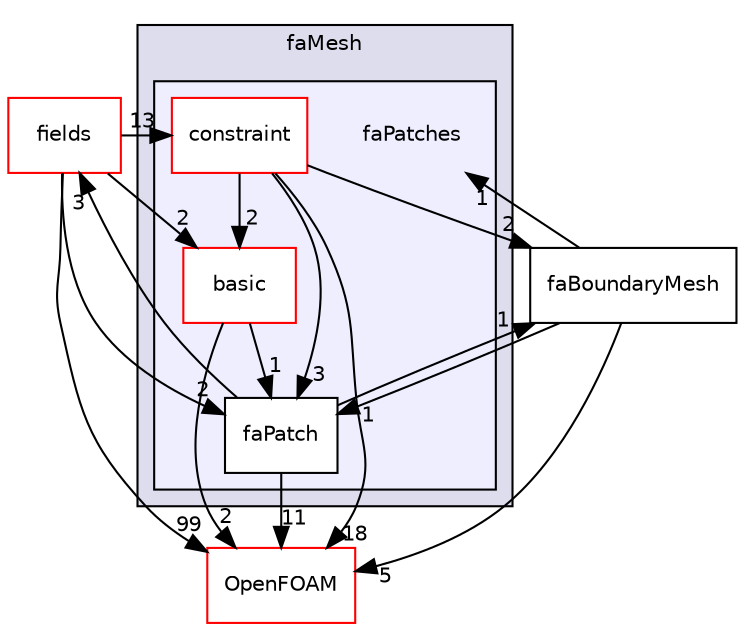 digraph "src/finiteArea/faMesh/faPatches" {
  bgcolor=transparent;
  compound=true
  node [ fontsize="10", fontname="Helvetica"];
  edge [ labelfontsize="10", labelfontname="Helvetica"];
  subgraph clusterdir_f14612db68a06d13a87d37d60dc895d5 {
    graph [ bgcolor="#ddddee", pencolor="black", label="faMesh" fontname="Helvetica", fontsize="10", URL="dir_f14612db68a06d13a87d37d60dc895d5.html"]
  subgraph clusterdir_1028666fa0015a1ce8e74756e12c97d3 {
    graph [ bgcolor="#eeeeff", pencolor="black", label="" URL="dir_1028666fa0015a1ce8e74756e12c97d3.html"];
    dir_1028666fa0015a1ce8e74756e12c97d3 [shape=plaintext label="faPatches"];
    dir_c5abbf3c54c71fd48d8e8c1ae153b196 [shape=box label="basic" color="red" fillcolor="white" style="filled" URL="dir_c5abbf3c54c71fd48d8e8c1ae153b196.html"];
    dir_153f03f4c9f1808136b4b13dc539a5ce [shape=box label="constraint" color="red" fillcolor="white" style="filled" URL="dir_153f03f4c9f1808136b4b13dc539a5ce.html"];
    dir_2573e9a60ab8504dd6f33355336227ae [shape=box label="faPatch" color="black" fillcolor="white" style="filled" URL="dir_2573e9a60ab8504dd6f33355336227ae.html"];
  }
  }
  dir_82c77a639fb8894523e0866635d617d1 [shape=box label="fields" color="red" URL="dir_82c77a639fb8894523e0866635d617d1.html"];
  dir_4b1e64a1495216c5f8c8d2715aaf6db0 [shape=box label="faBoundaryMesh" URL="dir_4b1e64a1495216c5f8c8d2715aaf6db0.html"];
  dir_c5473ff19b20e6ec4dfe5c310b3778a8 [shape=box label="OpenFOAM" color="red" URL="dir_c5473ff19b20e6ec4dfe5c310b3778a8.html"];
  dir_82c77a639fb8894523e0866635d617d1->dir_2573e9a60ab8504dd6f33355336227ae [headlabel="2", labeldistance=1.5 headhref="dir_000734_000732.html"];
  dir_82c77a639fb8894523e0866635d617d1->dir_c5473ff19b20e6ec4dfe5c310b3778a8 [headlabel="99", labeldistance=1.5 headhref="dir_000734_002151.html"];
  dir_82c77a639fb8894523e0866635d617d1->dir_c5abbf3c54c71fd48d8e8c1ae153b196 [headlabel="2", labeldistance=1.5 headhref="dir_000734_000724.html"];
  dir_82c77a639fb8894523e0866635d617d1->dir_153f03f4c9f1808136b4b13dc539a5ce [headlabel="13", labeldistance=1.5 headhref="dir_000734_000726.html"];
  dir_2573e9a60ab8504dd6f33355336227ae->dir_82c77a639fb8894523e0866635d617d1 [headlabel="3", labeldistance=1.5 headhref="dir_000732_000734.html"];
  dir_2573e9a60ab8504dd6f33355336227ae->dir_4b1e64a1495216c5f8c8d2715aaf6db0 [headlabel="1", labeldistance=1.5 headhref="dir_000732_000720.html"];
  dir_2573e9a60ab8504dd6f33355336227ae->dir_c5473ff19b20e6ec4dfe5c310b3778a8 [headlabel="11", labeldistance=1.5 headhref="dir_000732_002151.html"];
  dir_4b1e64a1495216c5f8c8d2715aaf6db0->dir_2573e9a60ab8504dd6f33355336227ae [headlabel="1", labeldistance=1.5 headhref="dir_000720_000732.html"];
  dir_4b1e64a1495216c5f8c8d2715aaf6db0->dir_1028666fa0015a1ce8e74756e12c97d3 [headlabel="1", labeldistance=1.5 headhref="dir_000720_000723.html"];
  dir_4b1e64a1495216c5f8c8d2715aaf6db0->dir_c5473ff19b20e6ec4dfe5c310b3778a8 [headlabel="5", labeldistance=1.5 headhref="dir_000720_002151.html"];
  dir_c5abbf3c54c71fd48d8e8c1ae153b196->dir_2573e9a60ab8504dd6f33355336227ae [headlabel="1", labeldistance=1.5 headhref="dir_000724_000732.html"];
  dir_c5abbf3c54c71fd48d8e8c1ae153b196->dir_c5473ff19b20e6ec4dfe5c310b3778a8 [headlabel="2", labeldistance=1.5 headhref="dir_000724_002151.html"];
  dir_153f03f4c9f1808136b4b13dc539a5ce->dir_2573e9a60ab8504dd6f33355336227ae [headlabel="3", labeldistance=1.5 headhref="dir_000726_000732.html"];
  dir_153f03f4c9f1808136b4b13dc539a5ce->dir_4b1e64a1495216c5f8c8d2715aaf6db0 [headlabel="2", labeldistance=1.5 headhref="dir_000726_000720.html"];
  dir_153f03f4c9f1808136b4b13dc539a5ce->dir_c5473ff19b20e6ec4dfe5c310b3778a8 [headlabel="18", labeldistance=1.5 headhref="dir_000726_002151.html"];
  dir_153f03f4c9f1808136b4b13dc539a5ce->dir_c5abbf3c54c71fd48d8e8c1ae153b196 [headlabel="2", labeldistance=1.5 headhref="dir_000726_000724.html"];
}

